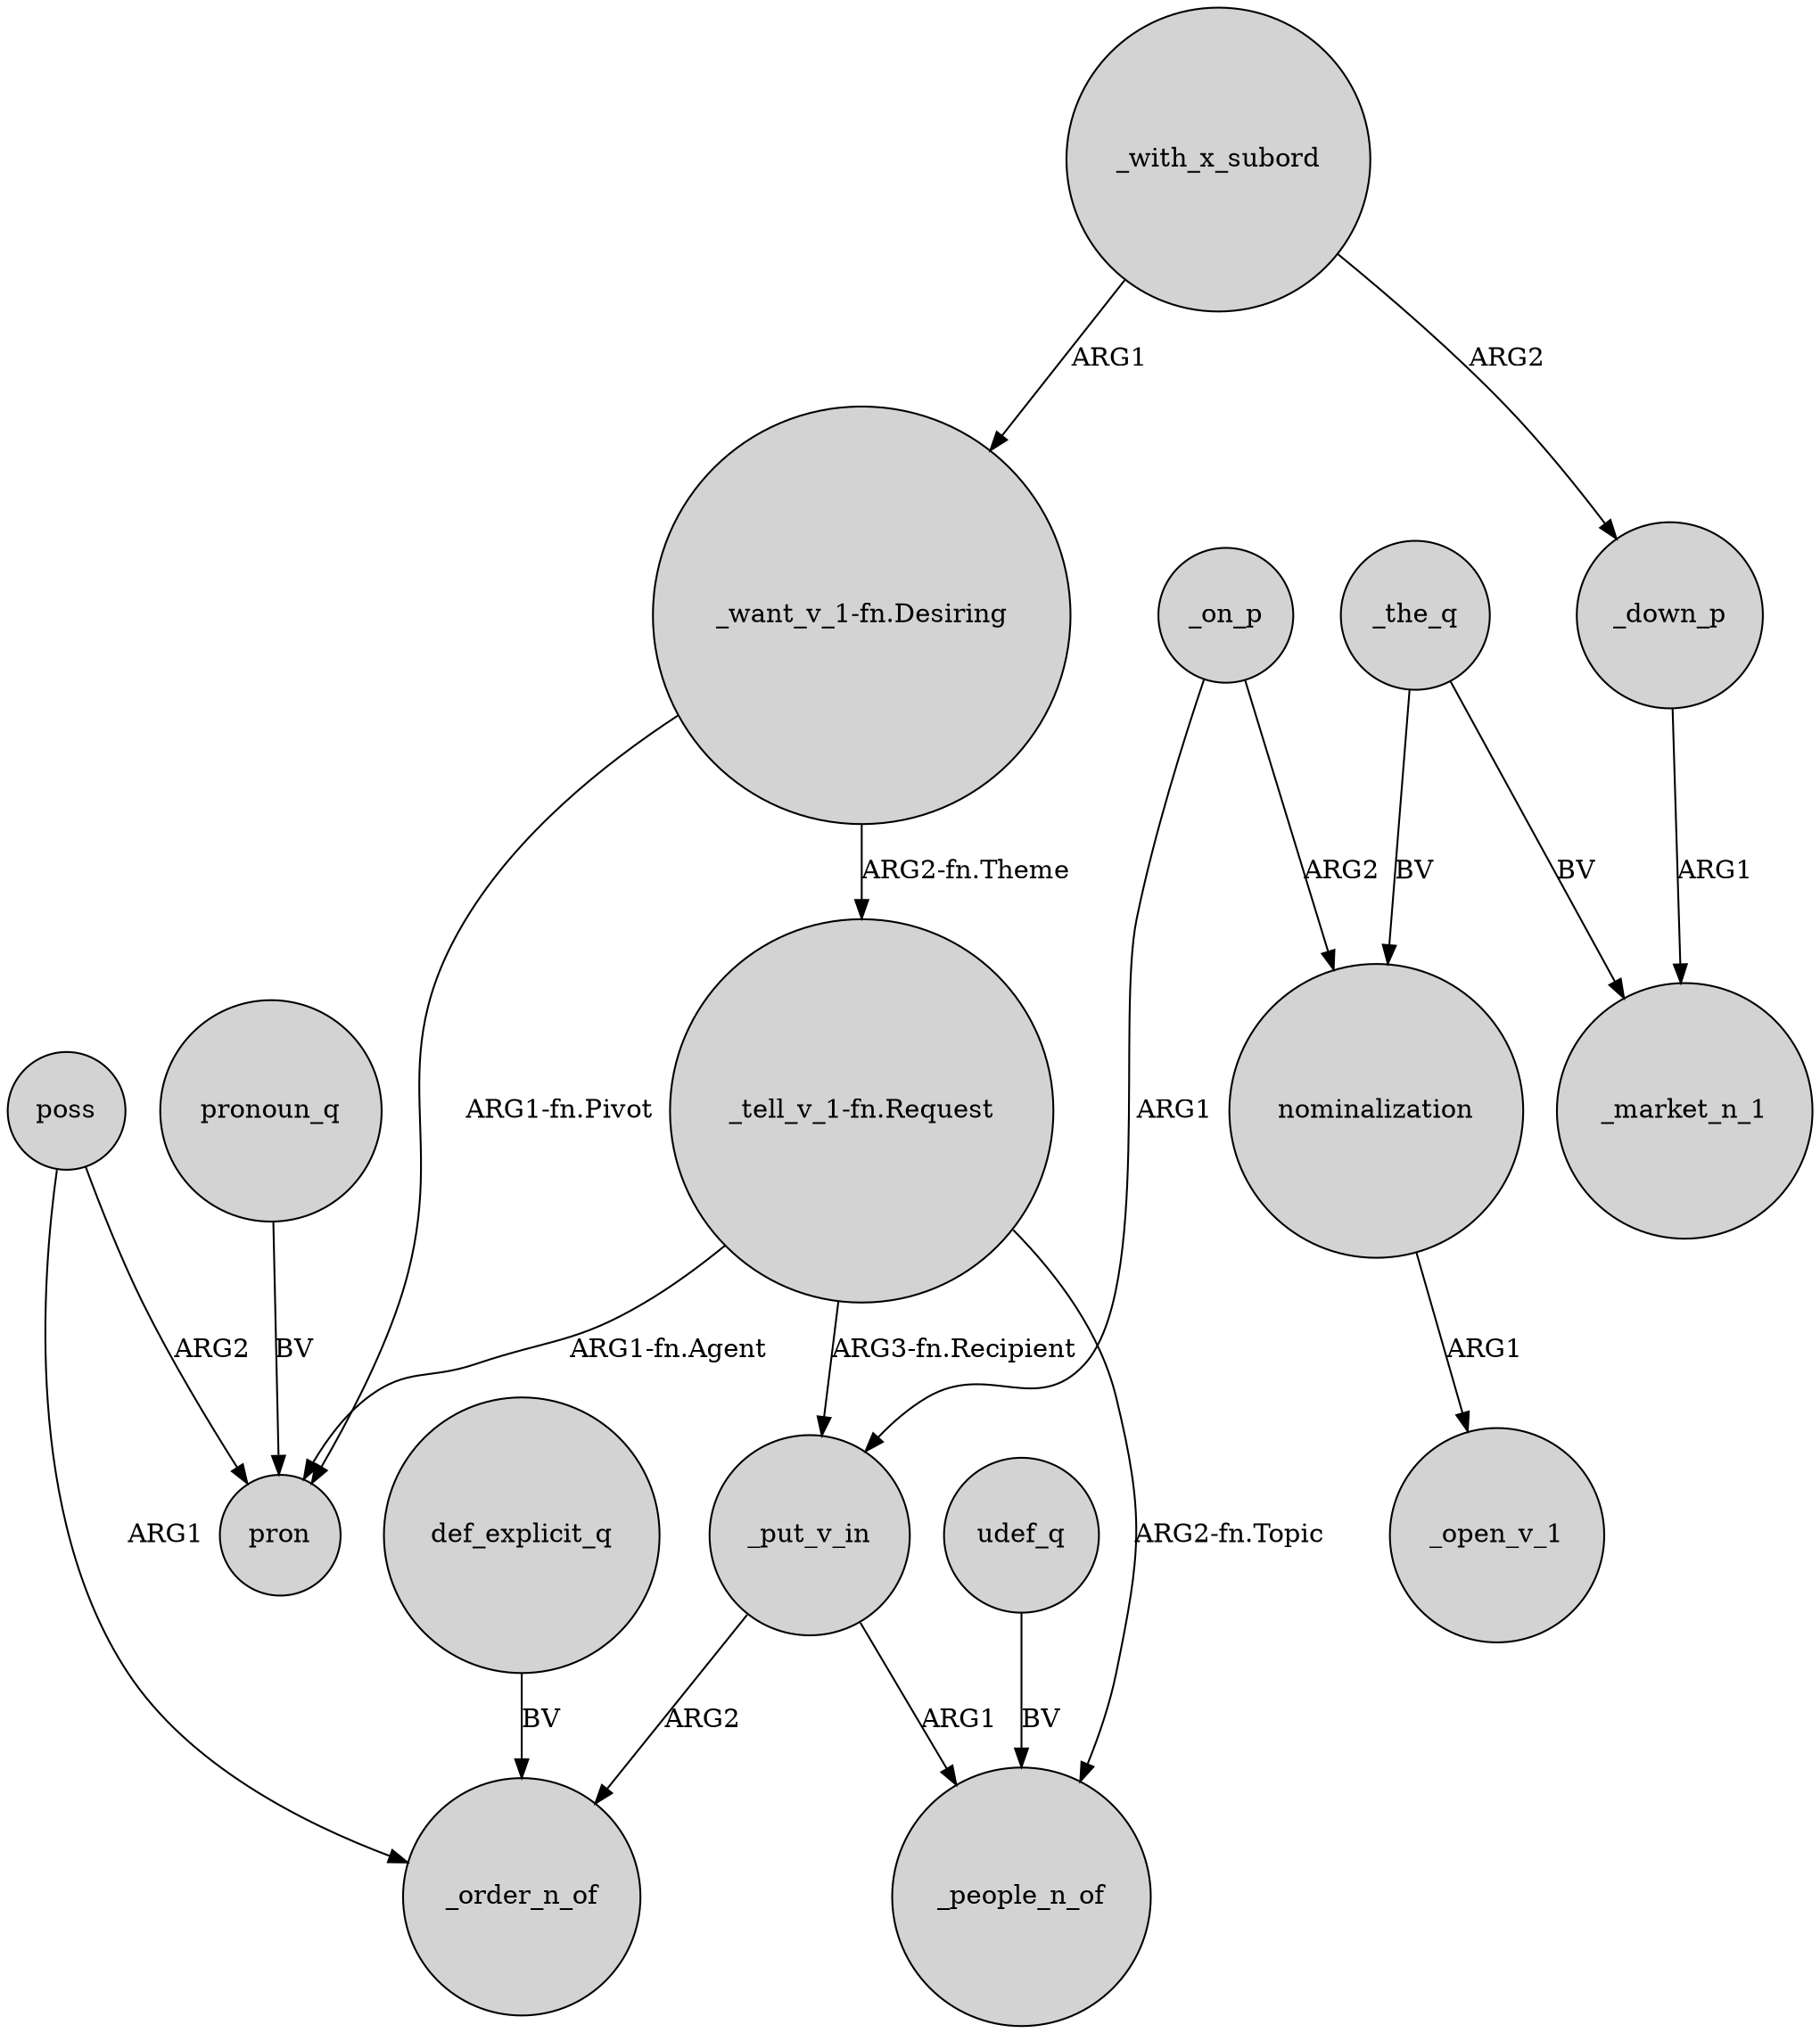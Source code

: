 digraph {
	node [shape=circle style=filled]
	poss -> pron [label=ARG2]
	"_tell_v_1-fn.Request" -> _people_n_of [label="ARG2-fn.Topic"]
	"_tell_v_1-fn.Request" -> pron [label="ARG1-fn.Agent"]
	_on_p -> nominalization [label=ARG2]
	_put_v_in -> _people_n_of [label=ARG1]
	_down_p -> _market_n_1 [label=ARG1]
	_with_x_subord -> "_want_v_1-fn.Desiring" [label=ARG1]
	"_want_v_1-fn.Desiring" -> pron [label="ARG1-fn.Pivot"]
	"_want_v_1-fn.Desiring" -> "_tell_v_1-fn.Request" [label="ARG2-fn.Theme"]
	def_explicit_q -> _order_n_of [label=BV]
	udef_q -> _people_n_of [label=BV]
	pronoun_q -> pron [label=BV]
	"_tell_v_1-fn.Request" -> _put_v_in [label="ARG3-fn.Recipient"]
	_on_p -> _put_v_in [label=ARG1]
	_put_v_in -> _order_n_of [label=ARG2]
	nominalization -> _open_v_1 [label=ARG1]
	_the_q -> _market_n_1 [label=BV]
	_with_x_subord -> _down_p [label=ARG2]
	_the_q -> nominalization [label=BV]
	poss -> _order_n_of [label=ARG1]
}
